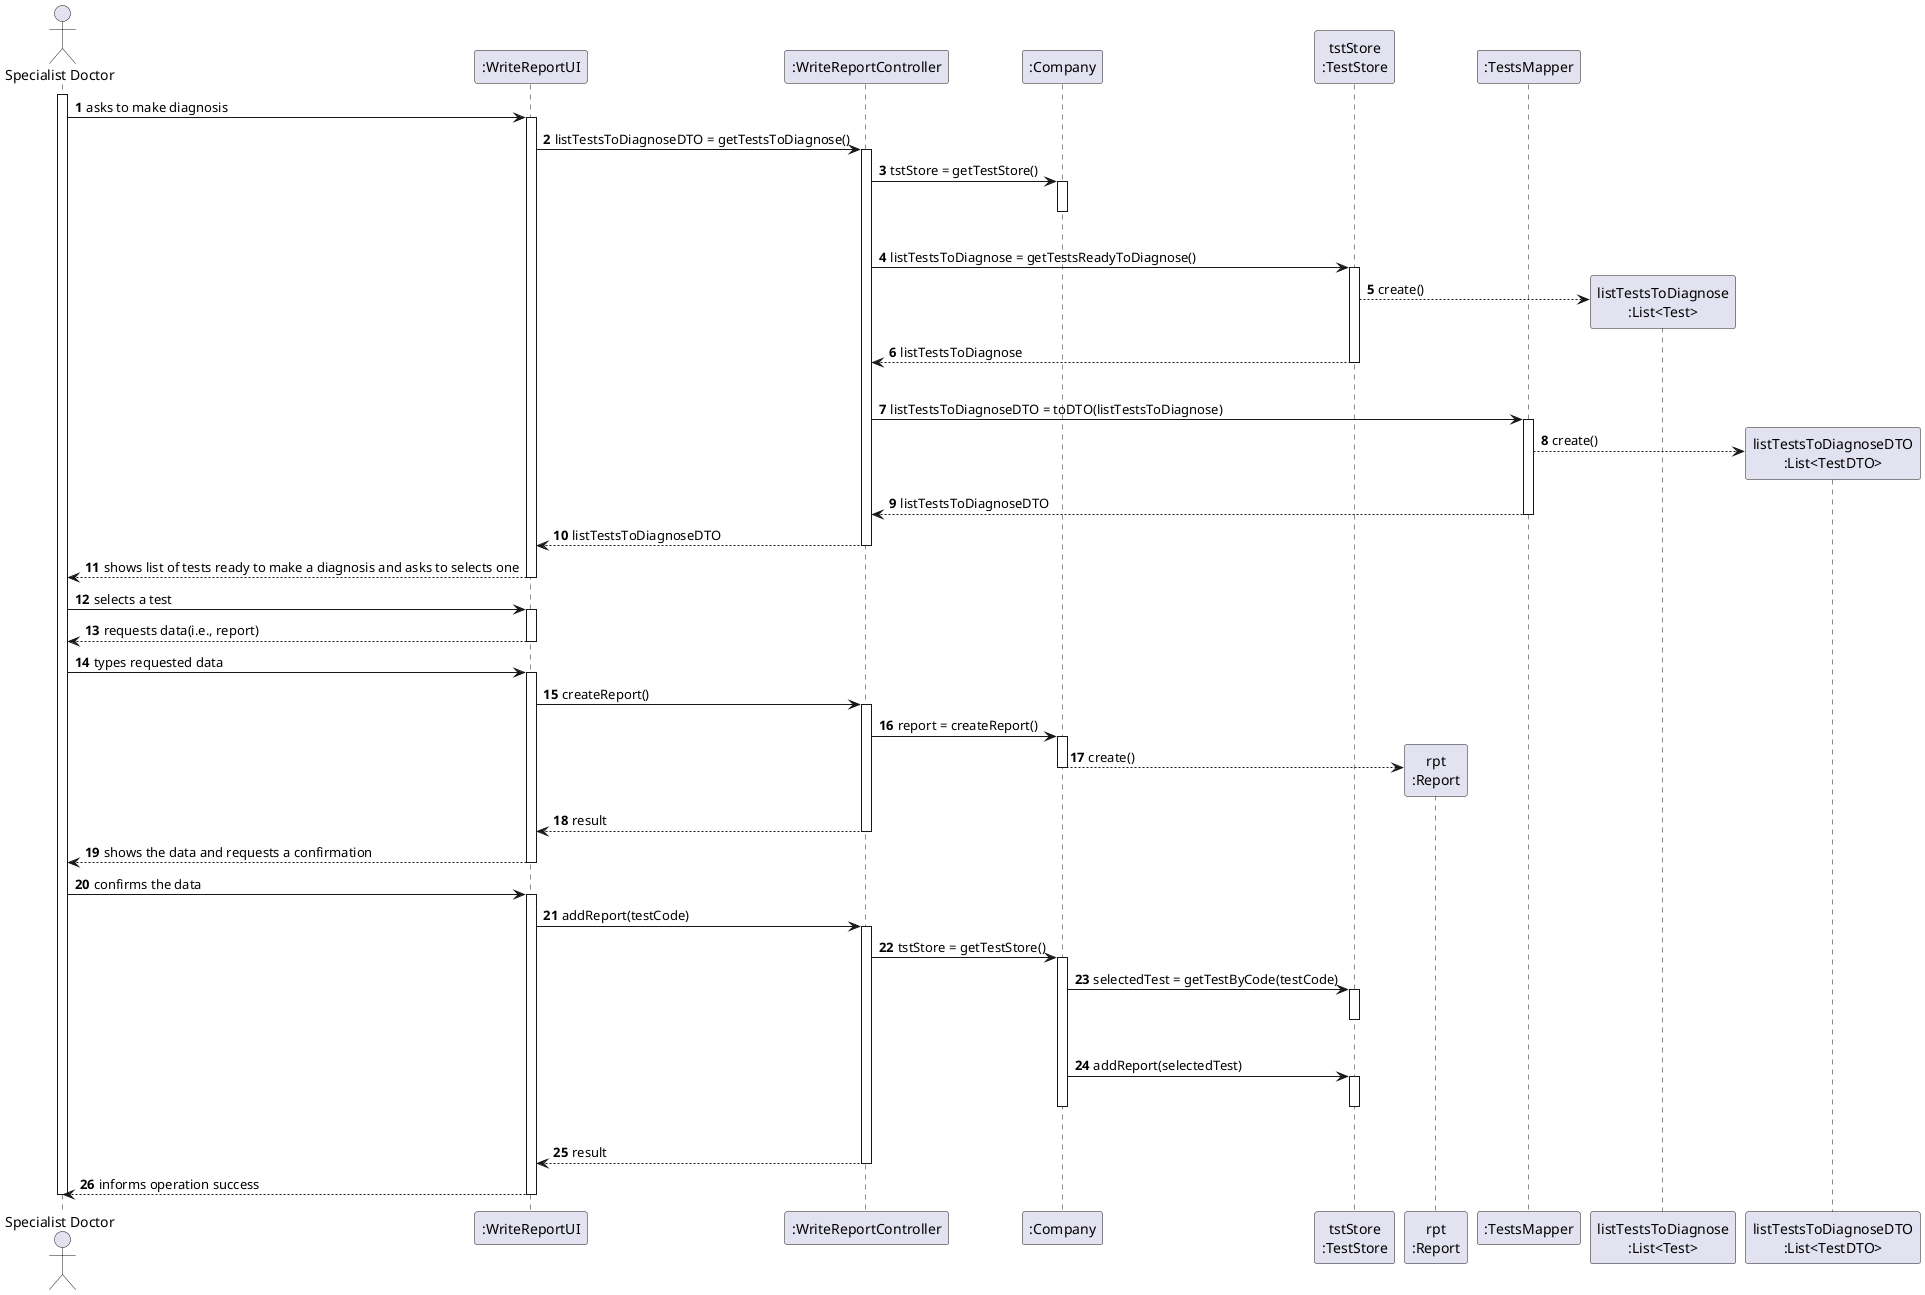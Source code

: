 @startuml
autonumber
actor "Specialist Doctor" as SPDT

participant ":WriteReportUI" as UI
participant ":WriteReportController" as CTRL
participant ":Company" as CMP
participant "tstStore\n:TestStore" as TSTSTORE
participant "rpt\n:Report" as RPT
participant ":TestsMapper" as TSTMAPPER
'participant "objDTO\n:TestsDTO" as OBJ_DTO
'participant "tst\n:Test" as TST
participant "listTestsToDiagnose\n:List<Test>" as LT
participant "listTestsToDiagnoseDTO\n:List<TestDTO>" as LIST_DTO

activate SPDT
SPDT -> UI : asks to make diagnosis
activate UI
UI -> CTRL : listTestsToDiagnoseDTO = getTestsToDiagnose()
activate CTRL

CTRL -> CMP : tstStore = getTestStore()
activate CMP
|||
deactivate CMP

CTRL -> TSTSTORE : listTestsToDiagnose = getTestsReadyToDiagnose()
activate TSTSTORE

TSTSTORE --> LT** : create()
TSTSTORE --> CTRL : listTestsToDiagnose
deactivate TSTSTORE
|||

CTRL -> TSTMAPPER : listTestsToDiagnoseDTO = toDTO(listTestsToDiagnose)
activate TSTMAPPER

TSTMAPPER --> LIST_DTO** : create()

TSTMAPPER --> CTRL : listTestsToDiagnoseDTO
deactivate TSTMAPPER

CTRL --> UI : listTestsToDiagnoseDTO
deactivate CTRL

UI --> SPDT : shows list of tests ready to make a diagnosis and asks to selects one
deactivate UI

'spdt writes the test code in the UI
'it uses the test code when adding the report

SPDT -> UI : selects a test
activate UI

UI --> SPDT : requests data(i.e., report)
deactivate UI

SPDT -> UI : types requested data
activate UI

UI -> CTRL : createReport()
activate CTRL

CTRL -> CMP : report = createReport()
activate CMP

CMP --> RPT** : create()
deactivate CMP

CTRL --> UI : result
deactivate CTRL
UI --> SPDT : shows the data and requests a confirmation
deactivate UI

SPDT -> UI : confirms the data
activate UI

UI -> CTRL : addReport(testCode)
activate CTRL

CTRL -> CMP : tstStore = getTestStore()
activate CMP

CMP -> TSTSTORE : selectedTest = getTestByCode(testCode)
activate TSTSTORE
|||
deactivate TSTSTORE

CMP -> TSTSTORE : addReport(selectedTest)
activate TSTSTORE
|||
deactivate TSTSTORE

deactivate CMP

CTRL --> UI : result
deactivate CMP
deactivate CTRL

UI --> SPDT : informs operation success
deactivate UI
deactivate SPDT

@enduml